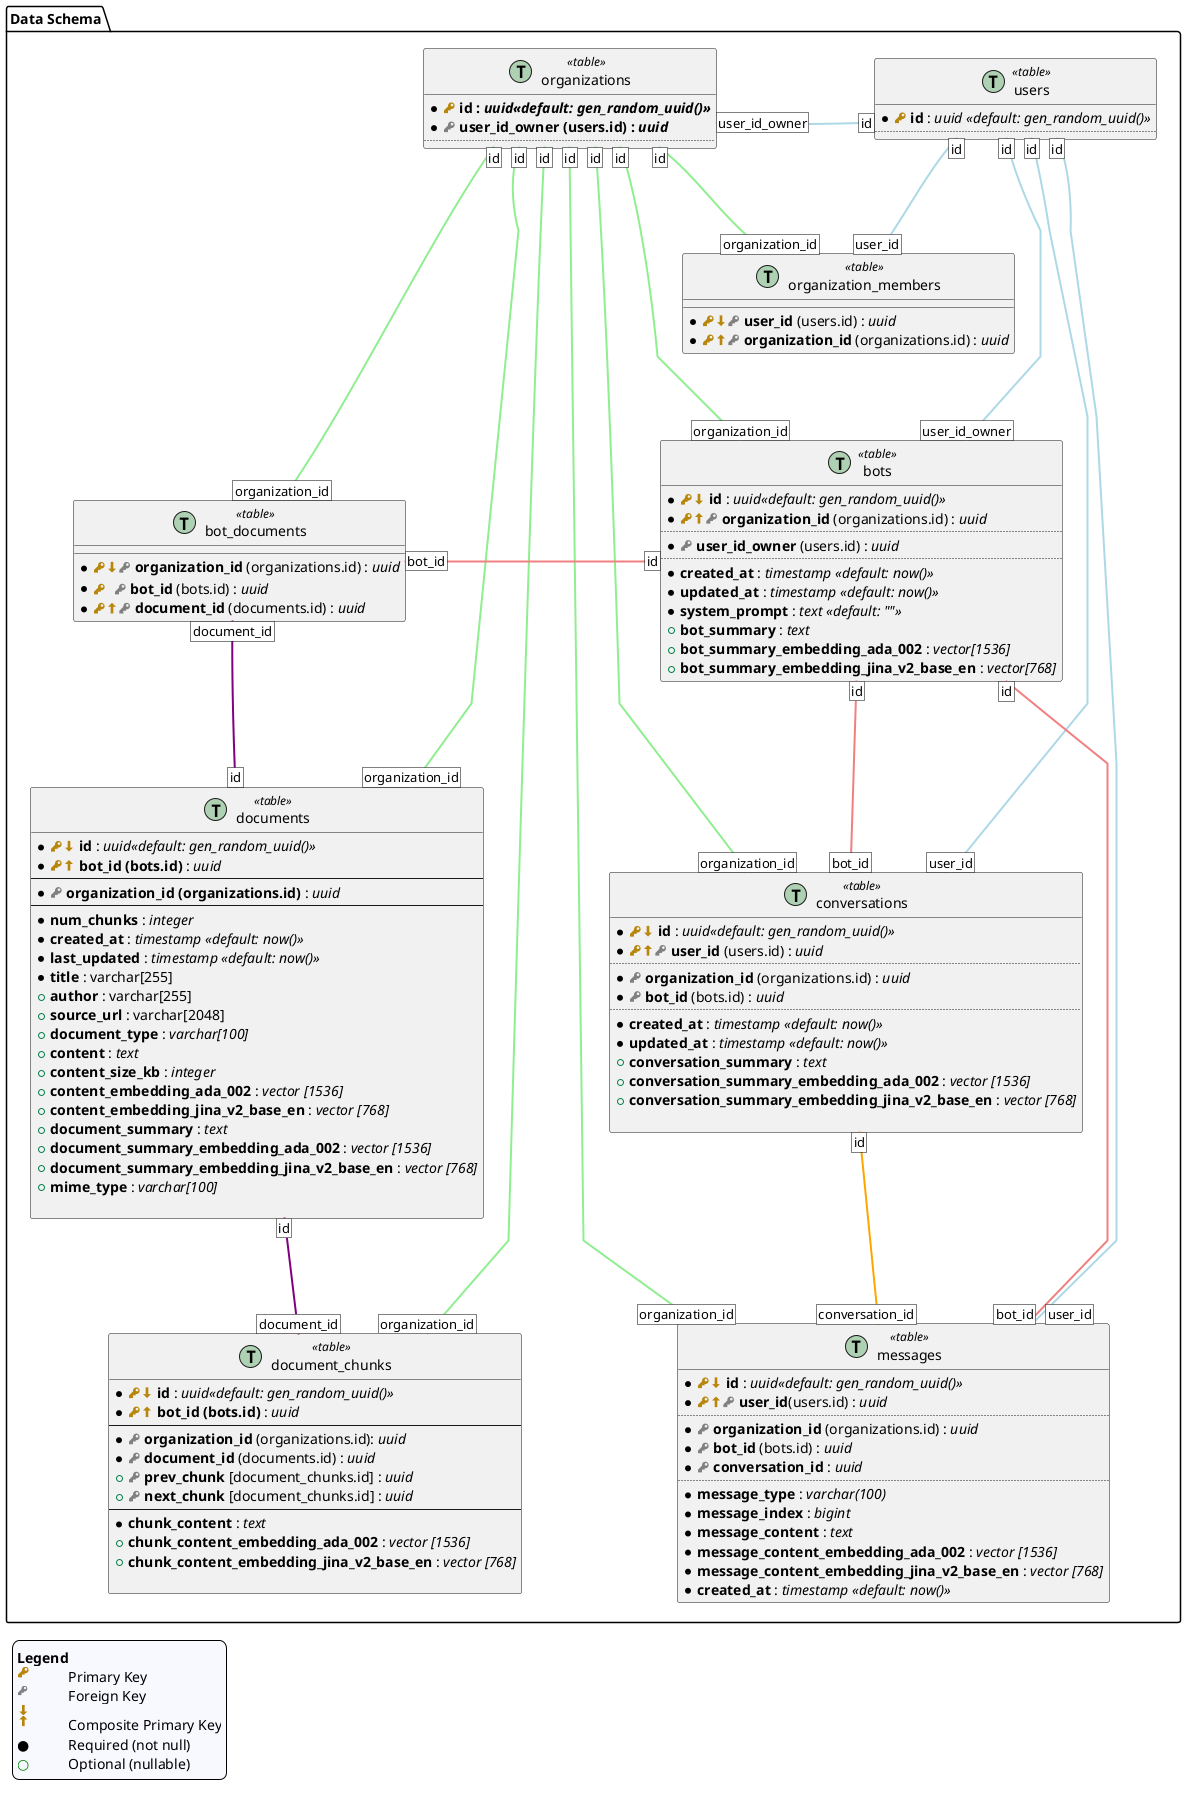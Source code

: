@startuml main
skinparam groupInheritance 2
skinparam linetype polyline

!procedure $init_legend()
skinparam legend {
    backgroundColor #GhostWhite
    entrySeparator #GhostWhite
}
legend left
<#GhostWhite,#GhostWhite>|<b>Legend</b>|= |
|<size:16><color:DarkGoldenRod><&key></color></size>|Primary Key|
|<color:Gray><&key></color>|Foreign Key|
|<size:16><color:DarkGoldenRod><&arrow-thick-bottom>||
|<size:16><color:DarkGoldenRod><&arrow-thick-top>|Composite Primary Key|
|●|Required (not null)|
|<color:Green>○|Optional (nullable)|
endlegend
!endprocedure
$init_legend()

namespace "Data Schema" as data_schema {
    !procedure $init_users()
    entity users << (T,#ADD1B2) table >> {
        *<size:16><color:DarkGoldenRod><&key></color></size> <b>id</b> : <i>uuid <<default: gen_random_uuid()>></i>
        ..
    }
    !endprocedure
    $init_users()

    !procedure $init_organizations()
    entity organizations << (T,#ADD1B2) table >> {
        *<size:16><color:DarkGoldenRod><&key></color></size> <b>id : <i>uuid<<default: gen_random_uuid()>></i>
        *<size:16><color:Gray><&key></color></size> <b>user_id_owner (users.id) : <i>uuid</i>
        ..
    }
    !endprocedure
    $init_organizations()


    !procedure $init_organization_members()
    entity organization_members << (T,#ADD1B2) table >> {
        *<size:16><color:DarkGoldenRod><&key></color></size><size:16><color:DarkGoldenRod><&arrow-thick-bottom></color></size><size:16><color:Gray><&key></color></size> <b>user_id</b> (users.id) : <i>uuid</i>
        *<size:16><color:DarkGoldenRod><&key></color></size><size:16><color:DarkGoldenRod><&arrow-thick-top></color></size><size:16><color:Gray><&key></color></size> <b>organization_id</b> (organizations.id) : <i>uuid</i>
    }
    !endprocedure
    $init_organization_members()



    !procedure $init_conversations()
    entity conversations << (T,#ADD1B2) table >> {
        *<size:16><color:DarkGoldenRod><&key></color></size><size:16><color:DarkGoldenRod><&arrow-thick-bottom></color></size> <b>id</b> : <i>uuid<<default: gen_random_uuid()>></i>
        *<size:16><color:DarkGoldenRod><&key></color></size><size:16><color:DarkGoldenRod><&arrow-thick-top></color></size><size:16><color:Gray><&key></color></size> <b>user_id</b> (users.id) : <i>uuid</i>
        ..
        *<size:16><color:Gray><&key></color></size> <b>organization_id</b> (organizations.id) : <i>uuid</i>
        *<size:16><color:Gray><&key></color></size> <b>bot_id</b> (bots.id) : <i>uuid</i>
        ..
        *<b>created_at</b> : <i>timestamp <<default: now()>></i>
        *<b>updated_at</b> : <i>timestamp <<default: now()>></i>
        +<b>conversation_summary</b> : <i>text</i>
        +<b>conversation_summary_embedding_ada_002</b> : <i>vector [1536]</i>
        +<b>conversation_summary_embedding_jina_v2_base_en</b> : <i>vector [768]</i>

    }
    !endprocedure
    $init_conversations()

    !procedure $init_messages()
    entity messages << (T,#ADD1B2) table >> {
        *<size:16><color:DarkGoldenRod><&key></color></size><size:16><color:DarkGoldenRod><&arrow-thick-bottom></color></size> <b>id</b> : <i>uuid<<default: gen_random_uuid()>></i>
        *<size:16><color:DarkGoldenRod><&key></color></size><size:16><color:DarkGoldenRod><&arrow-thick-top></color></size><size:16><color:Gray><&key></color></size> <b>user_id</b>(users.id) : <i>uuid</i>
        ..
        *<size:16><color:Gray><&key></color></size> <b>organization_id</b> (organizations.id) : <i>uuid</i>
        *<size:16><color:Gray><&key></color></size> <b>bot_id</b> (bots.id) : <i>uuid</i>
        *<size:16><color:Gray><&key></color></size> <b>conversation_id</b> : <i>uuid</i>
        ..
        *<b>message_type</b> : <i>varchar(100)</i>
        *<b>message_index</b> : <i>bigint</i>
        *<b>message_content</b> : <i>text</i>
        *<b>message_content_embedding_ada_002</b> : <i>vector [1536]</i>
        *<b>message_content_embedding_jina_v2_base_en</b> : <i>vector [768]</i>
        *<b>created_at</b> : <i>timestamp <<default: now()>></i>
    }
    !endprocedure
    $init_messages()
    !procedure $init_bot_documents()
    entity bot_documents << (T,#ADD1B2) table >> {
        *<size:16><color:DarkGoldenRod><&key></color></size><size:16><color:DarkGoldenRod><&arrow-thick-bottom></color></size><size:16><color:Gray><&key></color></size> <b>organization_id</b> (organizations.id) : <i>uuid</i>
        *<size:16><color:DarkGoldenRod><&key></color>  </size><size:16><color:Gray><&key></color></size> <b>bot_id</b> (bots.id) : <i>uuid</i>
        *<size:16><color:DarkGoldenRod><&key></color></size><size:16><color:DarkGoldenRod><&arrow-thick-top></color></size><size:16><color:Gray><&key></color></size> <b>document_id</b> (documents.id) : <i>uuid</i>
    }
    !endprocedure
    $init_bot_documents()

    !procedure $init_bots()
    entity bots << (T,#ADD1B2) table >> {
        *<size:16><color:DarkGoldenRod><&key></color></size><size:16><color:DarkGoldenRod><&arrow-thick-bottom></color></size> <b>id</b> : <i>uuid<<default: gen_random_uuid()>></i>
        *<size:16><color:DarkGoldenRod><&key></color></size><size:16><color:DarkGoldenRod><&arrow-thick-top></color></size><size:16><color:Gray><&key></color></size> <b>organization_id</b> (organizations.id) : <i>uuid</i>
        ..
        *<size:16><color:Gray><&key></color></size> <b>user_id_owner</b> (users.id) : <i>uuid</i>
        ..
        *<b>created_at</b> : <i>timestamp <<default: now()>></i>
        *<b>updated_at</b> : <i>timestamp <<default: now()>></i>
        *<b>system_prompt</b> : <i>text <<default: "">></i>
        +<b>bot_summary</b> : <i>text</i>
        +<b>bot_summary_embedding_ada_002</b> : <i>vector[1536]</i>
        +<b>bot_summary_embedding_jina_v2_base_en</b> : <i>vector[768]</i>
    }
    !endprocedure
    $init_bots()



    !procedure $init_documents()
    entity documents << (T,#ADD1B2) table >> {
        *<size:16><color:DarkGoldenRod><&key></color></size><size:16><color:DarkGoldenRod><&arrow-thick-bottom></color></size> <b>id</b> : <i>uuid<<default: gen_random_uuid()>></i>
        *<size:16><color:DarkGoldenRod><&key></color></size><size:16><color:DarkGoldenRod><&arrow-thick-top></color></size> <b>bot_id (bots.id)</b> : <i>uuid</i>
        --
        *<size:16><color:Gray><&key></color></size> <b>organization_id (organizations.id)</b> : <i>uuid</i>
        --
        *<b>num_chunks</b> : <i>integer</i>
        *<b>created_at</b> : <i>timestamp <<default: now()>></i>
        *<b>last_updated</b> : <i>timestamp <<default: now()>></i>
        *<b>title</b> : varchar[255]
        +<b>author</b> : varchar[255]
        +<b>source_url</b> : varchar[2048]
        +<b>document_type</b> : <i>varchar[100]</i>
        +<b>content</b> : <i>text</i>
        +<b>content_size_kb</b> : <i>integer</i>
        +<b>content_embedding_ada_002</b> : <i>vector [1536]</i>
        +<b>content_embedding_jina_v2_base_en</b> : <i>vector [768]</i>
        +<b>document_summary</b> : <i>text</i>
        +<b>document_summary_embedding_ada_002</b> : <i>vector [1536]</i>
        +<b>document_summary_embedding_jina_v2_base_en</b> : <i>vector [768]</i>
        +<b>mime_type</b> : <i>varchar[100]</i>

    }
    !endprocedure
    $init_documents()

    !procedure $init_document_chunks()
    entity document_chunks << (T,#ADD1B2) table >> {
        *<size:16><color:DarkGoldenRod><&key></color></size><size:16><color:DarkGoldenRod><&arrow-thick-bottom></color></size> <b>id</b> : <i>uuid<<default: gen_random_uuid()>></i>
        *<size:16><color:DarkGoldenRod><&key></color></size><size:16><color:DarkGoldenRod><&arrow-thick-top></color></size> <b>bot_id (bots.id)</b> : <i>uuid</i>
        --
        *<size:16><color:Gray><&key></color></size> <b>organization_id</b> (organizations.id): <i>uuid</i>
        *<size:16><color:Gray><&key></color></size> <b>document_id</b> (documents.id) : <i>uuid</i>
        +<size:16><color:Gray><&key></color></size> <b>prev_chunk</b> [document_chunks.id] : <i>uuid</i>
        +<size:16><color:Gray><&key></color></size> <b>next_chunk</b> [document_chunks.id] : <i>uuid</i>
        --
        *<b>chunk_content</b> : <i>text</i>
        +<b>chunk_content_embedding_ada_002</b> : <i>vector [1536]</i>
        +<b>chunk_content_embedding_jina_v2_base_en</b> : <i>vector [768]</i>

    }
    !endprocedure
    $init_document_chunks()

    users [id] -[bold,#LightBlue]- [user_id] organization_members
    users [id] -[bold,#LightBlue]- [user_id_owner] bots
    users [id] -[bold,#LightBlue]- [user_id] conversations
    users [id] -[bold,#LightBlue]- [user_id] messages
    organizations [user_id_owner] -[bold,#LightBlue]- [id] users
    organizations [id] -[bold,#LightGreen]- [organization_id] organization_members
    organizations [id] -[bold,#LightGreen]- [organization_id] bots
    organizations [id] -[bold,#LightGreen]- [organization_id] conversations
    organizations [id] -[bold,#LightGreen]- [organization_id] messages
    organizations [id] -[bold,#LightGreen]- [organization_id] documents
    organizations [id] -[bold,#LightGreen]- [organization_id] document_chunks
    organizations [id] -[bold,#LightGreen]- [organization_id] bot_documents
    bots [id] -[bold,#LightCoral]- [bot_id] conversations
    bots [id] -[bold,#LightCoral]- [bot_id] messages
    documents [id] -[bold,#Purple]- [document_id] document_chunks
    bot_documents [bot_id] -[bold,#LightCoral]- [id] bots
    bot_documents [document_id] -[bold,#Purple]d- [id] documents
    conversations [id] -[bold,#Orange]- [conversation_id] messages

    ' hidden layout relationships
    users -[hidden]l- organizations
    organizations -[hidden]r- users
    organizations -[hidden]d- organization_members
    users -[hidden]d- organization_members
    organization_members -[hidden]d- bots
    bots -[hidden]d- documents
    bots -[hidden]r- bot_documents
    bot_documents -[hidden]d- documents
}


newpage
$init_legend()
$init_users()
users [id] -[bold,#LightBlue]- [user_id_owner] organizations
users [id] -[bold,#LightBlue]- [user_id_owner] bots
users [id] -[bold,#LightBlue]- [user_id] organization_members
users [id] -[bold,#LightBlue]- [user_id] conversations
users [id] -[bold,#LightBlue]- [user_id] messages

newpage
$init_legend()
$init_organizations()
users [id] -[bold,#LightBlue]- [user_id_owner] organizations
organizations [id] -[bold,#LightGreen]- [organization_id] users
organizations [id] -[bold,#LightGreen]- [organization_id] organization_members
organizations [id] -[bold,#LightGreen]- [organization_id] bots
organizations [id] -[bold,#LightGreen]- [organization_id] conversations
organizations [id] -[bold,#LightGreen]- [organization_id] messages
organizations [id] -[bold,#LightGreen]- [organization_id] documents
organizations [id] -[bold,#LightGreen]- [organization_id] document_chunks

newpage
$init_legend()
$init_organization_members()
users [id] -[bold,#LightBlue]- [user_id] organization_members
organizations [id] -[bold,#LightGreen]- [organization_id] organization_members

newpage
$init_legend()
$init_bots()
users [id] -[bold,#LightBlue]- [user_id_owner] bots
organizations [id] -[bold,#LightGreen]- [organization_id] bots
bots [id] -[bold,#LightCoral]- [bot_id] conversations
bots [id] -[bold,#LightCoral]- [bot_id] messages
bots [id] -[bold,#LightCoral]- [bot_id] documents
bots [id] -[bold,#LightCoral]- [bot_id] document_chunks

newpage
$init_legend()
$init_documents()
organizations [id] -[bold,#LightGreen]- [organization_id] documents
bots [id] -[bold,#LightCoral]- [bot_id] documents
documents [id] -[bold,#Purple]- [document_id] document_chunks

newpage
$init_legend()
$init_document_chunks()
organizations [id] -[bold,#LightGreen]- [organization_id] document_chunks
bots [id] -[bold,#LightCoral]- [bot_id] document_chunks
documents [id] -[bold,#Purple]- [document_id] document_chunks

newpage
$init_legend()
$init_conversations()
users [id] -[bold,#LightBlue]- [user_id] conversations
organizations [id] -[bold,#LightGreen]- [organization_id] conversations
bots [id] -[bold,#LightCoral]- [bot_id] conversations
conversations [id] -[bold,#Orange]- [conversation_id] messages

newpage
$init_legend()
$init_messages()
users [id] -[bold,#LightBlue]- [user_id] messages
organizations [id] -[bold,#LightGreen]- [organization_id] messages
bots [id] -[bold,#LightCoral]- [bot_id] messages
conversations [id] -[bold,#Orange]- [conversation_id] messages

newpage
$init_legend()
$init_bot_documents()
organizations [id] -[bold,#LightGreen]- [organization_id] bot_documents
bots [id] -[bold,#LightCoral]- [bot_id] bot_documents
documents [id] -[bold,#LightCoral]- [document_id] bot_documents

@enduml